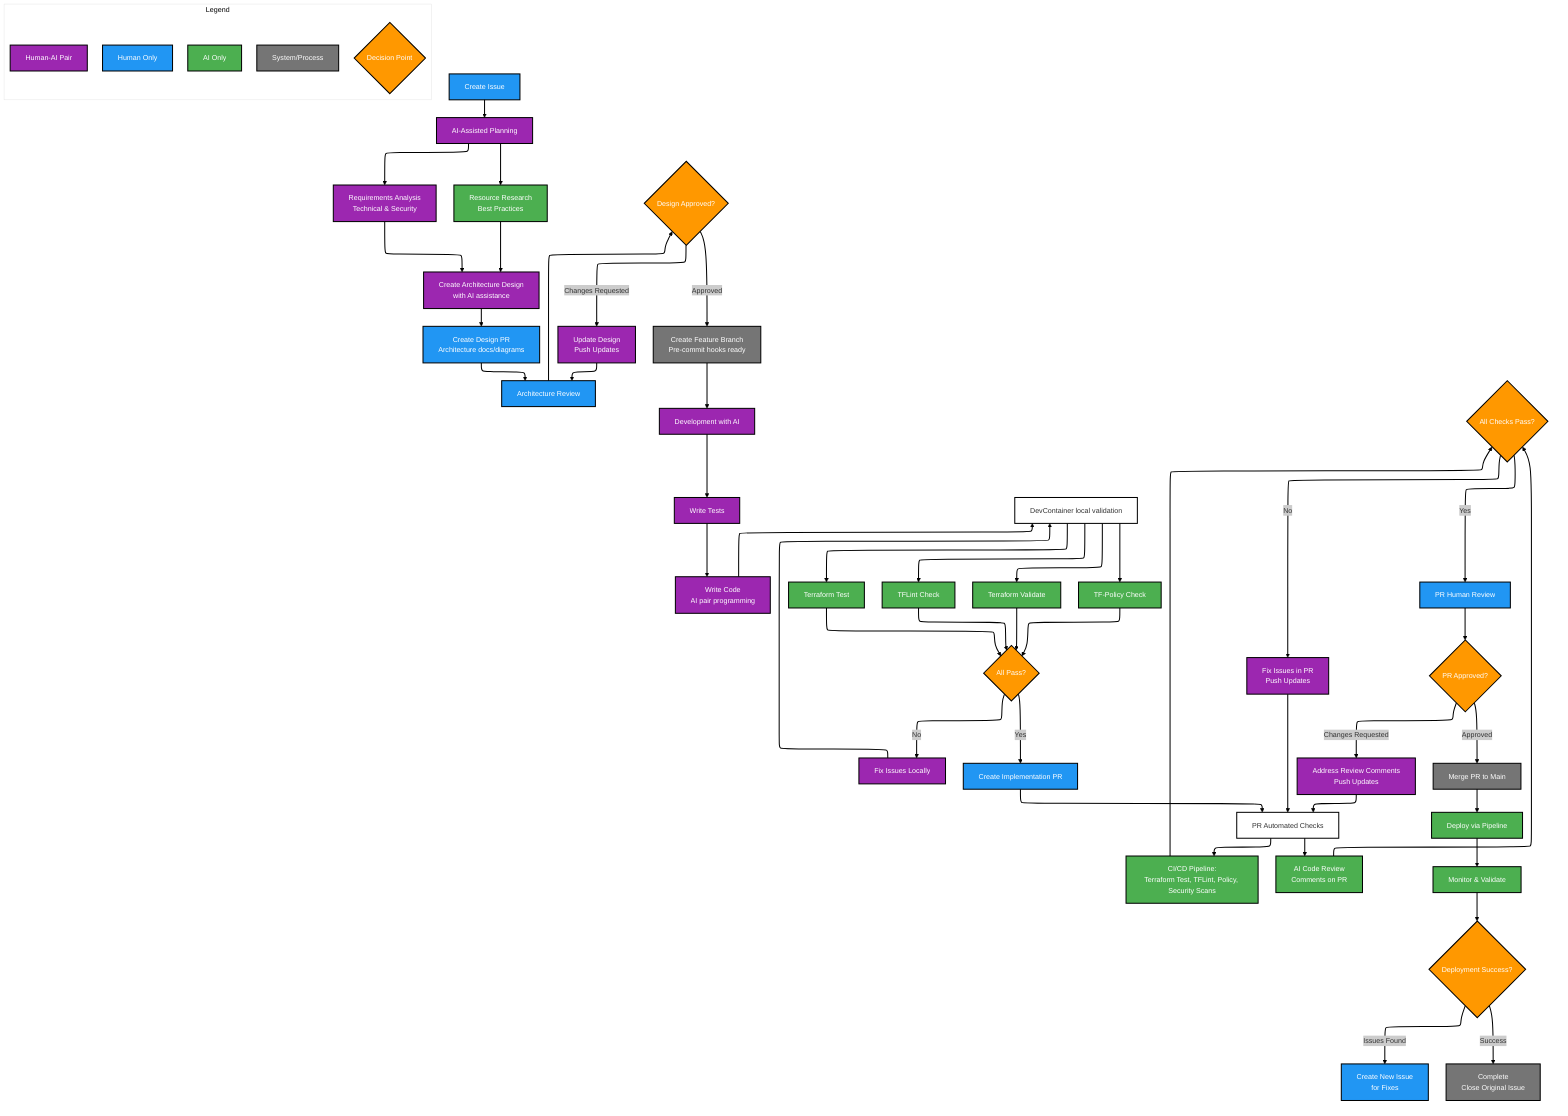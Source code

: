 ---
config:
  theme: neo
  layout: elk
---
flowchart TD
 subgraph Legend["Legend"]
        L1["Human Only"]
        L2["AI Only"]
        L3["Human-AI Pair"]
        L4["System/Process"]
        L5{"Decision Point"}
  end
    A["Create Issue"] --> B["AI-Assisted Planning"]
    B --> B1["Requirements Analysis<br>Technical &amp; Security"] & B2["Resource Research<br>Best Practices"]
    B1 --> C["Create Architecture Design<br>with AI assistance"]
    B2 --> C
    C --> C1["Create Design PR<br>Architecture docs/diagrams"]
    C1 --> C2["Architecture Review"]
    C2 --> C3{"Design Approved?"}
    C3 -- Changes Requested --> C4["Update Design<br>Push Updates"]
    C4 --> C2
    C3 -- Approved --> D["Create Feature Branch<br>Pre-commit hooks ready"]
    D --> E["Development with AI"]
    E --> F["Write Tests"]
    F --> G["Write Code<br>AI pair programming"]
    G --> H["DevContainer local validation"]
    H --> H1["Terraform Test"] & H2["TFLint Check"] & H3["Terraform Validate"] & H4["TF-Policy Check"]
    H1 --> I{"All Pass?"}
    H2 --> I
    H3 --> I
    H4 --> I
    I -- No --> I1["Fix Issues Locally"]
    I1 --> H
    I -- Yes --> J["Create Implementation PR"]
    J --> K["PR Automated Checks"]
    K --> K1["CI/CD Pipeline:<br>Terraform Test, TFLint, Policy, Security Scans"] & K2["AI Code Review<br>Comments on PR"]
    K1 --> L{"All Checks Pass?"}
    K2 --> L
    L -- No --> M["Fix Issues in PR<br>Push Updates"]
    M --> K
    L -- Yes --> N["PR Human Review"]
    N --> O{"PR Approved?"}
    O -- Changes Requested --> P["Address Review Comments<br>Push Updates"]
    P --> K
    O -- Approved --> Q["Merge PR to Main"]
    Q --> R["Deploy via Pipeline"]
    R --> S["Monitor & Validate"]
    S --> T{"Deployment Success?"}
    T -- Issues Found --> U["Create New Issue<br>for Fixes"]
    T -- Success --> V["Complete<br>Close Original Issue"]
    style A fill:#2196F3,color:#fff
    style B fill:#9C27B0,color:#fff
    style B1 fill:#9C27B0,color:#fff
    style B2 fill:#4CAF50,color:#fff
    style C fill:#9C27B0,color:#fff
    style C1 fill:#2196F3,color:#fff
    style C2 fill:#2196F3,color:#fff
    style C3 fill:#FF9800,color:#fff
    style C4 fill:#9C27B0,color:#fff
    style D fill:#757575,color:#fff
    style E fill:#9C27B0,color:#fff
    style F fill:#9C27B0,color:#fff
    style G fill:#9C27B0,color:#fff
    style H1 fill:#4CAF50,color:#fff
    style H2 fill:#4CAF50,color:#fff
    style H3 fill:#4CAF50,color:#fff
    style H4 fill:#4CAF50,color:#fff
    style I fill:#FF9800,color:#fff
    style I1 fill:#9C27B0,color:#fff
    style J fill:#2196F3,color:#fff
    style K1 fill:#4CAF50,color:#fff
    style K2 fill:#4CAF50,color:#fff
    style L fill:#FF9800,color:#fff
    style M fill:#9C27B0,color:#fff
    style N fill:#2196F3,color:#fff
    style O fill:#FF9800,color:#fff
    style P fill:#9C27B0,color:#fff
    style Q fill:#757575,color:#fff
    style R fill:#4CAF50,color:#fff
    style S fill:#4CAF50,color:#fff
    style T fill:#FF9800,color:#fff
    style U fill:#2196F3,color:#fff
    style V fill:#757575,color:#fff
    style L1 fill:#2196F3,color:#fff
    style L2 fill:#4CAF50,color:#fff
    style L3 fill:#9C27B0,color:#fff
    style L4 fill:#757575,color:#fff
    style L5 fill:#FF9800,color:#fff